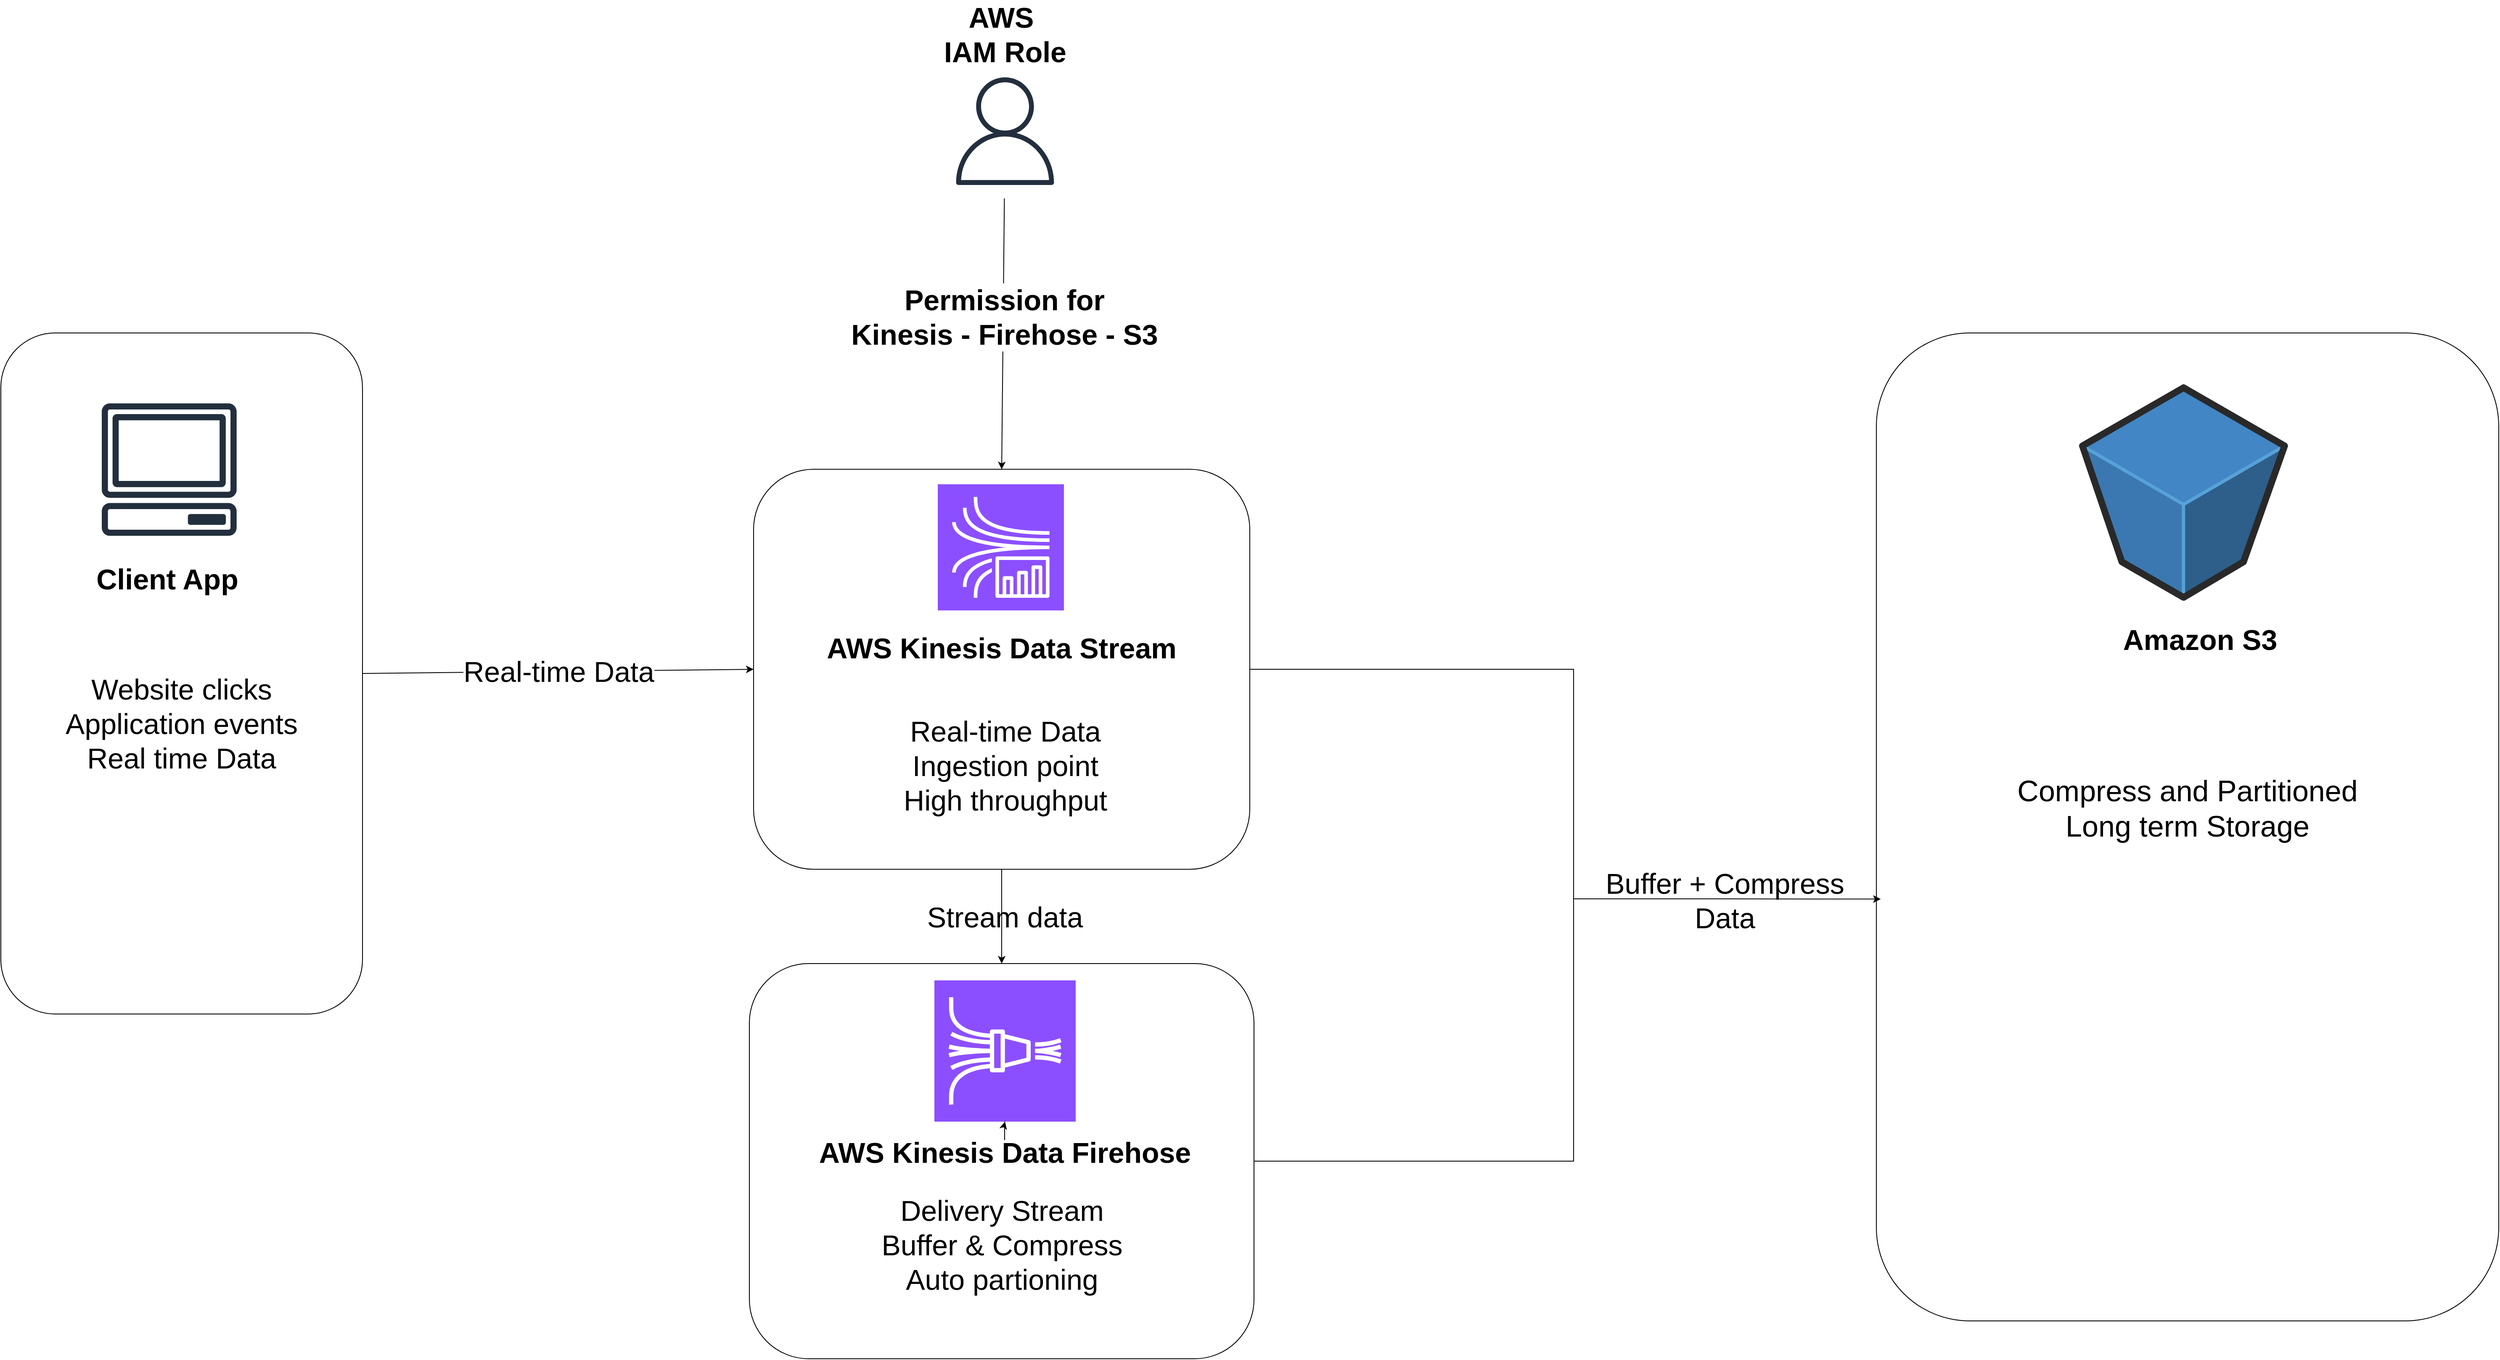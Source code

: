 <mxfile version="28.1.0">
  <diagram name="Kinesis to S3 Architecture" id="MZ1hECtYbB_IsespettE">
    <mxGraphModel dx="4323" dy="3157" grid="1" gridSize="10" guides="1" tooltips="1" connect="1" arrows="1" fold="1" page="1" pageScale="1" pageWidth="850" pageHeight="1400" math="0" shadow="0">
      <root>
        <mxCell id="0" />
        <mxCell id="1" parent="0" />
        <mxCell id="s-I6UWE1dmfe8QX1vjd--10" value="User" style="sketch=0;outlineConnect=0;fontColor=none;gradientColor=none;strokeColor=#232F3E;fillColor=#ffffff;dashed=0;verticalLabelPosition=bottom;verticalAlign=top;align=center;html=1;fontSize=12;fontStyle=0;aspect=fixed;shape=mxgraph.aws4.resourceIcon;resIcon=mxgraph.aws4.user;noLabel=1;" vertex="1" parent="1">
          <mxGeometry x="524" y="-160" width="160" height="160" as="geometry" />
        </mxCell>
        <mxCell id="s-I6UWE1dmfe8QX1vjd--65" value="" style="rounded=1;whiteSpace=wrap;html=1;" vertex="1" parent="1">
          <mxGeometry x="-590" y="160" width="430" height="810" as="geometry" />
        </mxCell>
        <mxCell id="s-I6UWE1dmfe8QX1vjd--66" value="" style="sketch=0;outlineConnect=0;fontColor=#232F3E;gradientColor=none;fillColor=#232F3D;strokeColor=none;dashed=0;verticalLabelPosition=bottom;verticalAlign=top;align=center;html=1;fontSize=12;fontStyle=0;aspect=fixed;pointerEvents=1;shape=mxgraph.aws4.client;" vertex="1" parent="1">
          <mxGeometry x="-470" y="120" width="160.36" height="405" as="geometry" />
        </mxCell>
        <mxCell id="s-I6UWE1dmfe8QX1vjd--69" value="Website clicks Application events Real time Data" style="text;strokeColor=none;align=center;fillColor=none;html=1;verticalAlign=middle;whiteSpace=wrap;rounded=0;fontSize=34;" vertex="1" parent="1">
          <mxGeometry x="-547" y="590" width="344" height="70" as="geometry" />
        </mxCell>
        <mxCell id="s-I6UWE1dmfe8QX1vjd--88" style="edgeStyle=orthogonalEdgeStyle;rounded=0;orthogonalLoop=1;jettySize=auto;html=1;entryX=0.5;entryY=0;entryDx=0;entryDy=0;" edge="1" parent="1" source="s-I6UWE1dmfe8QX1vjd--70" target="s-I6UWE1dmfe8QX1vjd--75">
          <mxGeometry relative="1" as="geometry" />
        </mxCell>
        <mxCell id="s-I6UWE1dmfe8QX1vjd--70" value="" style="rounded=1;whiteSpace=wrap;html=1;" vertex="1" parent="1">
          <mxGeometry x="305" y="322.13" width="590" height="475.75" as="geometry" />
        </mxCell>
        <mxCell id="s-I6UWE1dmfe8QX1vjd--71" value="" style="rounded=1;whiteSpace=wrap;html=1;" vertex="1" parent="1">
          <mxGeometry x="1640" y="160" width="740" height="1174.99" as="geometry" />
        </mxCell>
        <mxCell id="s-I6UWE1dmfe8QX1vjd--73" value="" style="sketch=0;points=[[0,0,0],[0.25,0,0],[0.5,0,0],[0.75,0,0],[1,0,0],[0,1,0],[0.25,1,0],[0.5,1,0],[0.75,1,0],[1,1,0],[0,0.25,0],[0,0.5,0],[0,0.75,0],[1,0.25,0],[1,0.5,0],[1,0.75,0]];outlineConnect=0;fontColor=#232F3E;fillColor=#8C4FFF;strokeColor=#ffffff;dashed=0;verticalLabelPosition=bottom;verticalAlign=top;align=center;html=1;fontSize=12;fontStyle=0;aspect=fixed;shape=mxgraph.aws4.resourceIcon;resIcon=mxgraph.aws4.kinesis_data_analytics;" vertex="1" parent="1">
          <mxGeometry x="524" y="340" width="150" height="150" as="geometry" />
        </mxCell>
        <mxCell id="s-I6UWE1dmfe8QX1vjd--75" value="" style="rounded=1;whiteSpace=wrap;html=1;" vertex="1" parent="1">
          <mxGeometry x="300" y="910" width="600" height="470" as="geometry" />
        </mxCell>
        <mxCell id="s-I6UWE1dmfe8QX1vjd--76" value="" style="verticalLabelPosition=bottom;html=1;verticalAlign=top;strokeWidth=1;align=center;outlineConnect=0;dashed=0;outlineConnect=0;shape=mxgraph.aws3d.s3Bucket;fillColor=#4286c5;strokeColor=#57A2D8;aspect=fixed;" vertex="1" parent="1">
          <mxGeometry x="1885" y="225.13" width="240.37" height="249.37" as="geometry" />
        </mxCell>
        <mxCell id="s-I6UWE1dmfe8QX1vjd--77" value="" style="sketch=0;points=[[0,0,0],[0.25,0,0],[0.5,0,0],[0.75,0,0],[1,0,0],[0,1,0],[0.25,1,0],[0.5,1,0],[0.75,1,0],[1,1,0],[0,0.25,0],[0,0.5,0],[0,0.75,0],[1,0.25,0],[1,0.5,0],[1,0.75,0]];outlineConnect=0;fontColor=#232F3E;fillColor=#8C4FFF;strokeColor=#ffffff;dashed=0;verticalLabelPosition=bottom;verticalAlign=top;align=center;html=1;fontSize=12;fontStyle=0;aspect=fixed;shape=mxgraph.aws4.resourceIcon;resIcon=mxgraph.aws4.kinesis_data_firehose;" vertex="1" parent="1">
          <mxGeometry x="520" y="930" width="168" height="168" as="geometry" />
        </mxCell>
        <mxCell id="s-I6UWE1dmfe8QX1vjd--78" value="AWS Kinesis Data Stream" style="text;strokeColor=none;align=center;fillColor=none;html=1;verticalAlign=middle;whiteSpace=wrap;rounded=0;fontStyle=1;fontSize=34;" vertex="1" parent="1">
          <mxGeometry x="385" y="520" width="430" height="30" as="geometry" />
        </mxCell>
        <mxCell id="s-I6UWE1dmfe8QX1vjd--80" value="Amazon S3" style="text;strokeColor=none;align=center;fillColor=none;html=1;verticalAlign=middle;whiteSpace=wrap;rounded=0;fontStyle=1;fontSize=34;" vertex="1" parent="1">
          <mxGeometry x="1885" y="510" width="280" height="30" as="geometry" />
        </mxCell>
        <mxCell id="s-I6UWE1dmfe8QX1vjd--81" value="Compress and Partitioned Long term Storage" style="text;strokeColor=none;align=center;fillColor=none;html=1;verticalAlign=middle;whiteSpace=wrap;rounded=0;fontSize=35;" vertex="1" parent="1">
          <mxGeometry x="1775" y="710" width="470" height="30" as="geometry" />
        </mxCell>
        <mxCell id="s-I6UWE1dmfe8QX1vjd--82" value="Real-time Data&lt;div&gt;Ingestion point&lt;/div&gt;&lt;div&gt;High throughput&lt;/div&gt;" style="text;strokeColor=none;align=center;fillColor=none;html=1;verticalAlign=middle;whiteSpace=wrap;rounded=0;fontSize=34;" vertex="1" parent="1">
          <mxGeometry x="359.5" y="660" width="489" height="30" as="geometry" />
        </mxCell>
        <mxCell id="s-I6UWE1dmfe8QX1vjd--104" value="" style="edgeStyle=orthogonalEdgeStyle;rounded=0;orthogonalLoop=1;jettySize=auto;html=1;" edge="1" parent="1" source="s-I6UWE1dmfe8QX1vjd--83" target="s-I6UWE1dmfe8QX1vjd--77">
          <mxGeometry relative="1" as="geometry" />
        </mxCell>
        <mxCell id="s-I6UWE1dmfe8QX1vjd--83" value="AWS Kinesis Data Firehose" style="text;strokeColor=none;align=center;fillColor=none;html=1;verticalAlign=middle;whiteSpace=wrap;rounded=0;fontStyle=1;fontSize=34;" vertex="1" parent="1">
          <mxGeometry x="362.5" y="1120" width="482" height="30" as="geometry" />
        </mxCell>
        <mxCell id="s-I6UWE1dmfe8QX1vjd--84" value="Delivery Stream&lt;div&gt;Buffer &amp;amp; Compress&lt;/div&gt;&lt;div&gt;Auto partioning&lt;/div&gt;" style="text;strokeColor=none;align=center;fillColor=none;html=1;verticalAlign=middle;whiteSpace=wrap;rounded=0;fontSize=34;" vertex="1" parent="1">
          <mxGeometry x="322.5" y="1230" width="555" height="30" as="geometry" />
        </mxCell>
        <mxCell id="s-I6UWE1dmfe8QX1vjd--93" value="" style="endArrow=classic;html=1;rounded=0;entryX=0.5;entryY=0;entryDx=0;entryDy=0;" edge="1" parent="1" source="s-I6UWE1dmfe8QX1vjd--10" target="s-I6UWE1dmfe8QX1vjd--70">
          <mxGeometry relative="1" as="geometry">
            <mxPoint x="240" y="300" as="sourcePoint" />
            <mxPoint x="600" y="150" as="targetPoint" />
          </mxGeometry>
        </mxCell>
        <mxCell id="s-I6UWE1dmfe8QX1vjd--94" value="Permission for&lt;div&gt;Kinesis - Firehose - S3&lt;/div&gt;" style="edgeLabel;resizable=0;html=1;;align=center;verticalAlign=middle;fontStyle=1;labelBackgroundColor=default;fontSize=34;" connectable="0" vertex="1" parent="s-I6UWE1dmfe8QX1vjd--93">
          <mxGeometry relative="1" as="geometry">
            <mxPoint x="1" y="-20" as="offset" />
          </mxGeometry>
        </mxCell>
        <mxCell id="s-I6UWE1dmfe8QX1vjd--97" value="AWS&lt;div&gt;&amp;nbsp;IAM Role&lt;/div&gt;" style="text;strokeColor=none;align=center;fillColor=none;html=1;verticalAlign=middle;whiteSpace=wrap;rounded=0;fontStyle=1;fontSize=34;" vertex="1" parent="1">
          <mxGeometry x="454.5" y="-210" width="289" height="30" as="geometry" />
        </mxCell>
        <mxCell id="s-I6UWE1dmfe8QX1vjd--100" value="" style="endArrow=classic;html=1;rounded=0;exitX=1;exitY=0.5;exitDx=0;exitDy=0;entryX=0;entryY=0.5;entryDx=0;entryDy=0;" edge="1" parent="1" source="s-I6UWE1dmfe8QX1vjd--65" target="s-I6UWE1dmfe8QX1vjd--70">
          <mxGeometry relative="1" as="geometry">
            <mxPoint x="280" y="470" as="sourcePoint" />
            <mxPoint x="380" y="470" as="targetPoint" />
          </mxGeometry>
        </mxCell>
        <mxCell id="s-I6UWE1dmfe8QX1vjd--101" value="Real-time Data" style="edgeLabel;resizable=0;html=1;;align=center;verticalAlign=middle;fontSize=34;" connectable="0" vertex="1" parent="s-I6UWE1dmfe8QX1vjd--100">
          <mxGeometry relative="1" as="geometry" />
        </mxCell>
        <mxCell id="s-I6UWE1dmfe8QX1vjd--67" value="Client App" style="text;strokeColor=none;align=center;fillColor=none;html=1;verticalAlign=middle;whiteSpace=wrap;rounded=0;fontStyle=1;strokeWidth=1;fontSize=34;" vertex="1" parent="1">
          <mxGeometry x="-497" y="431.5" width="210" height="43" as="geometry" />
        </mxCell>
        <mxCell id="s-I6UWE1dmfe8QX1vjd--107" style="edgeStyle=orthogonalEdgeStyle;rounded=0;orthogonalLoop=1;jettySize=auto;html=1;exitX=0.5;exitY=1;exitDx=0;exitDy=0;" edge="1" parent="1" source="s-I6UWE1dmfe8QX1vjd--69" target="s-I6UWE1dmfe8QX1vjd--69">
          <mxGeometry relative="1" as="geometry" />
        </mxCell>
        <mxCell id="s-I6UWE1dmfe8QX1vjd--119" value="" style="endArrow=none;html=1;rounded=0;entryX=1;entryY=0.5;entryDx=0;entryDy=0;exitX=1;exitY=0.5;exitDx=0;exitDy=0;" edge="1" parent="1" source="s-I6UWE1dmfe8QX1vjd--75" target="s-I6UWE1dmfe8QX1vjd--70">
          <mxGeometry width="50" height="50" relative="1" as="geometry">
            <mxPoint x="1050" y="1170" as="sourcePoint" />
            <mxPoint x="1100" y="420" as="targetPoint" />
            <Array as="points">
              <mxPoint x="1280" y="1145" />
              <mxPoint x="1280" y="560" />
            </Array>
          </mxGeometry>
        </mxCell>
        <mxCell id="s-I6UWE1dmfe8QX1vjd--120" value="" style="endArrow=classic;html=1;rounded=0;entryX=0.007;entryY=0.573;entryDx=0;entryDy=0;entryPerimeter=0;" edge="1" parent="1" target="s-I6UWE1dmfe8QX1vjd--71">
          <mxGeometry width="50" height="50" relative="1" as="geometry">
            <mxPoint x="1280" y="833" as="sourcePoint" />
            <mxPoint x="1370" y="90" as="targetPoint" />
            <Array as="points">
              <mxPoint x="1390" y="833" />
            </Array>
          </mxGeometry>
        </mxCell>
        <mxCell id="s-I6UWE1dmfe8QX1vjd--121" value="&lt;span style=&quot;font-size: 34px;&quot;&gt;Buffer + Compress Data&lt;/span&gt;" style="text;strokeColor=none;align=center;fillColor=none;html=1;verticalAlign=middle;whiteSpace=wrap;rounded=0;" vertex="1" parent="1">
          <mxGeometry x="1300" y="820" width="320" height="30" as="geometry" />
        </mxCell>
        <mxCell id="s-I6UWE1dmfe8QX1vjd--124" value="Stream data" style="text;strokeColor=none;align=center;fillColor=none;html=1;verticalAlign=middle;whiteSpace=wrap;rounded=0;fontSize=34;" vertex="1" parent="1">
          <mxGeometry x="494" y="840" width="220" height="30" as="geometry" />
        </mxCell>
      </root>
    </mxGraphModel>
  </diagram>
</mxfile>
